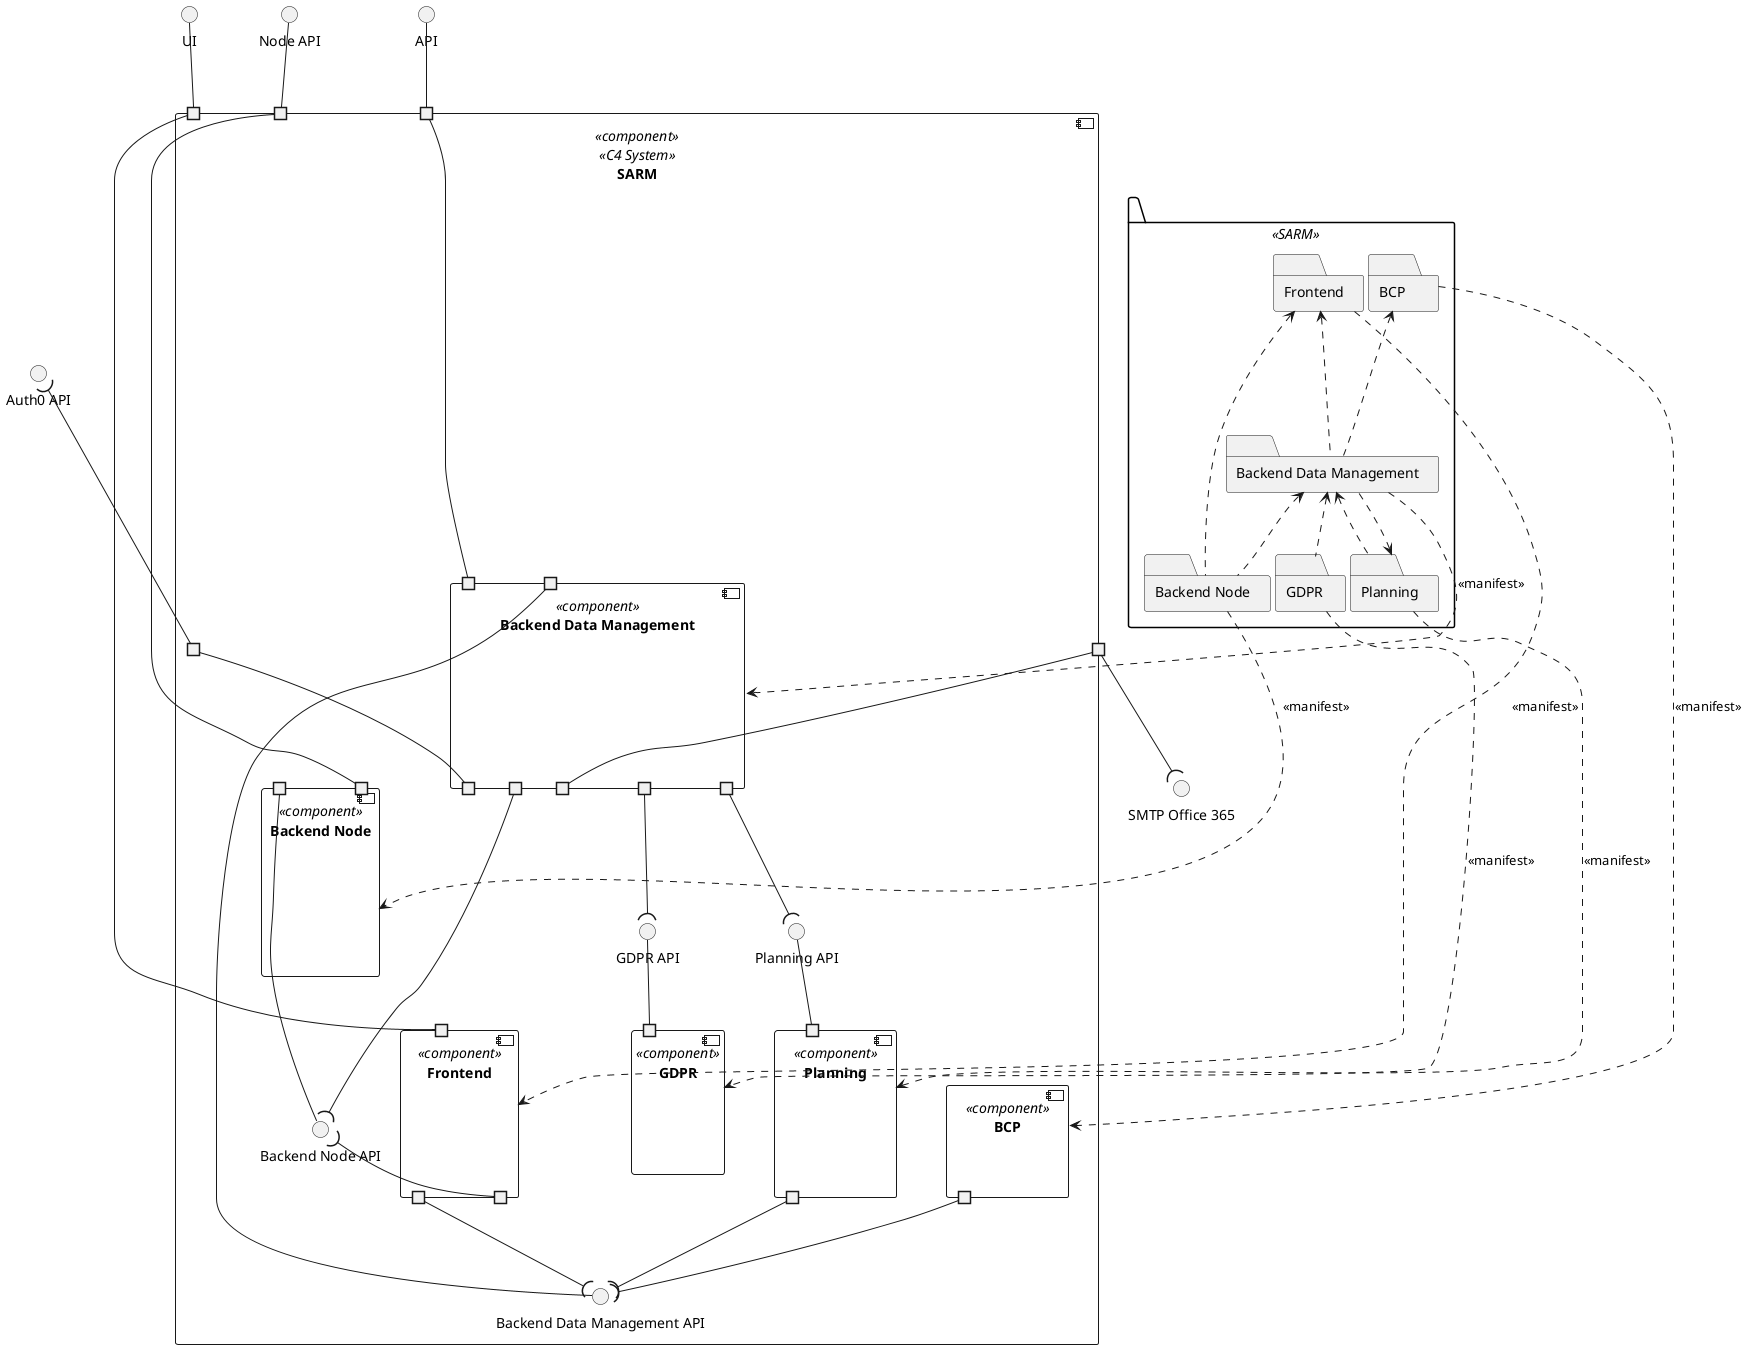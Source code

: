 @startuml mapping-vl-vi
top to bottom direction

package " " <<SARM>>{
    folder "Backend Data Management" as Backend {

    }

    folder "Frontend" as Frontend{

    }

    folder "BCP" as BCP{

    }

    folder "GDPR" as GDPR{

    }

    folder  "Planning" as Planning {

    }

    folder  "Backend Node" as BackendNode {

    }
}

Frontend <.. Backend
Backend <.. Planning
Frontend <.. BackendNode
Backend <.. BackendNode
Planning <.. Backend
BCP <.. Backend
Backend <.. GDPR


interface "API" as API
interface "UI" as UI
interface "Node API" as NODEAPI
interface "Auth0 API" as A0API
interface "SMTP Office 365" as SMTP_Office_365

component "SARM" <<component>> <<C4 System>> {
    portin " " as SARMPI
    portin " " as SARMPIUI
    portin " " as SARMPINODE
    portout " " as SARMPO1
    portout " " as SARMPO2

    interface "Backend Data Management API" as BACKENDAPI

    component "Backend Data Management" as BEDM <<component>> {
        portin " " as BackendPI
        portout " " as BackendPO1
        portout " " as BackendPO2
        portout " " as BackendPO3
        portout " " as BackendPO4
        portout " " as BackendPO5
        portin " " as BackendPI2
    }

    interface "Backend Node API" as BACKENDNODEAPI

    component "Backend Node" as BENODE_ <<component>> {
        portin " " as BackendNodeIN
        portin " " as BackendNodeIN2
    }

    component "Frontend" as FE <<component>> {
        portin " " as FrontendINUI
        portout " " as FrontendOutUI2
        portout " " as FrontendOutUI3
    }

    interface "Planning API" as PLANNINGAPI

    component "Planning" as PL <<component>> {
        portin " " as PLANNINGINUI
        portout " " as PLANNINGOutUI
    }

    interface "GDPR API" as GDPR_API

    component "GDPR" as GDPR_ <<component>> {
        portin " " as GDPRINUI
    }
    
    component "BCP" as BCP_ <<component>> {
        portout " " as BCPOutUI
    }

}

UI -- SARMPIUI
SARMPIUI --- FrontendINUI
FrontendOutUI2 --( BACKENDAPI
BackendPI2 -U- BACKENDAPI

BackendNodeIN --d-- BACKENDNODEAPI
BackendPO5 ----( BACKENDNODEAPI
FrontendOutUI3 --u--( BACKENDNODEAPI
NODEAPI -- SARMPINODE
BackendNodeIN2 --- SARMPINODE

GDPRINUI -U- GDPR_API
BackendPO3 --( GDPR_API

PLANNINGINUI -U- PLANNINGAPI
BackendPO4 --( PLANNINGAPI
PLANNINGOutUI --( BACKENDAPI

BCPOutUI --( BACKENDAPI

API -- SARMPI
SARMPO1 -u--( A0API
SARMPI -- BackendPI
SARMPO1 -- BackendPO1

SARMPO2 -- BackendPO2
SARMPO2 --( SMTP_Office_365

BCP ...> BCP_ : <<manifest>>
GDPR ...> GDPR_ : <<manifest>>
Backend ...> BEDM : <<manifest>>
BackendNode ...> BENODE_ : <<manifest>>
Frontend ...> FE : <<manifest>>
Planning ...> PL : <<manifest>>

@enduml